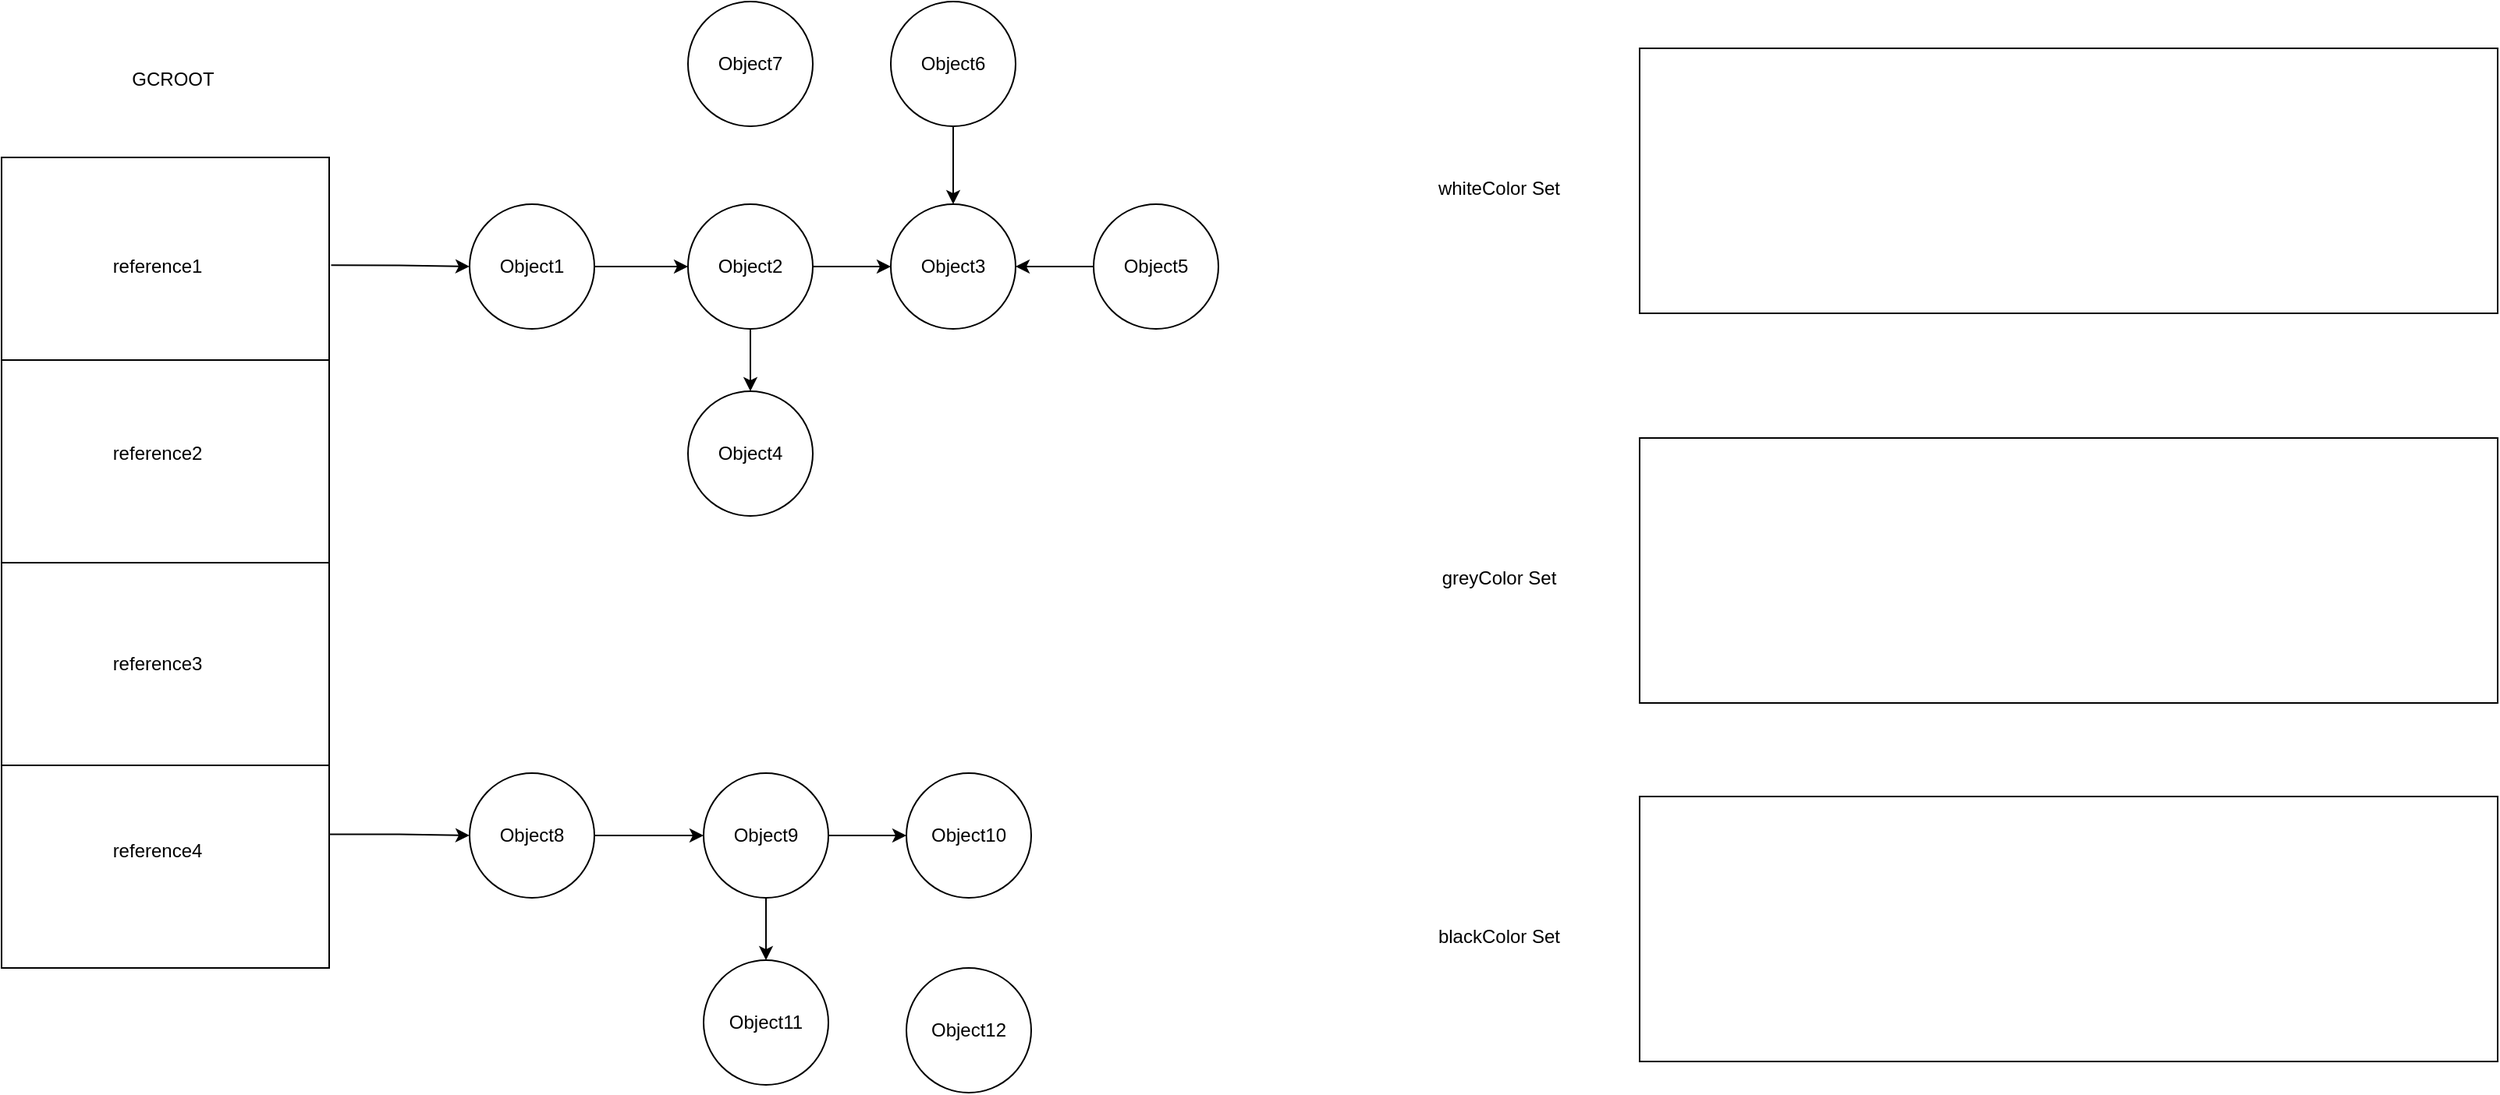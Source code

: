 <mxfile version="20.2.6" type="github">
  <diagram id="Cr7j9bII9cDx7bVzwEN_" name="第 1 页">
    <mxGraphModel dx="2062" dy="1122" grid="1" gridSize="10" guides="1" tooltips="1" connect="1" arrows="1" fold="1" page="1" pageScale="1" pageWidth="827" pageHeight="1169" math="0" shadow="0">
      <root>
        <mxCell id="0" />
        <mxCell id="1" parent="0" />
        <mxCell id="EFlkV4-VRsSRIpyNFtT4-50" style="edgeStyle=orthogonalEdgeStyle;rounded=0;orthogonalLoop=1;jettySize=auto;html=1;entryX=0;entryY=0.5;entryDx=0;entryDy=0;fontColor=#FFFFFF;exitX=1.006;exitY=0.133;exitDx=0;exitDy=0;exitPerimeter=0;" edge="1" parent="1" source="EFlkV4-VRsSRIpyNFtT4-1" target="EFlkV4-VRsSRIpyNFtT4-13">
          <mxGeometry relative="1" as="geometry" />
        </mxCell>
        <mxCell id="EFlkV4-VRsSRIpyNFtT4-51" style="edgeStyle=orthogonalEdgeStyle;rounded=0;orthogonalLoop=1;jettySize=auto;html=1;entryX=0;entryY=0.5;entryDx=0;entryDy=0;fontColor=#FFFFFF;exitX=1.002;exitY=0.835;exitDx=0;exitDy=0;exitPerimeter=0;" edge="1" parent="1" source="EFlkV4-VRsSRIpyNFtT4-1" target="EFlkV4-VRsSRIpyNFtT4-29">
          <mxGeometry relative="1" as="geometry" />
        </mxCell>
        <mxCell id="EFlkV4-VRsSRIpyNFtT4-1" value="" style="rounded=0;whiteSpace=wrap;html=1;" vertex="1" parent="1">
          <mxGeometry x="60" y="200" width="210" height="520" as="geometry" />
        </mxCell>
        <mxCell id="EFlkV4-VRsSRIpyNFtT4-2" value="GCROOT" style="text;html=1;strokeColor=none;fillColor=none;align=center;verticalAlign=middle;whiteSpace=wrap;rounded=0;" vertex="1" parent="1">
          <mxGeometry x="110" y="130" width="120" height="40" as="geometry" />
        </mxCell>
        <mxCell id="EFlkV4-VRsSRIpyNFtT4-3" value="" style="endArrow=none;html=1;rounded=0;exitX=0;exitY=0.25;exitDx=0;exitDy=0;entryX=1;entryY=0.25;entryDx=0;entryDy=0;" edge="1" parent="1" source="EFlkV4-VRsSRIpyNFtT4-1" target="EFlkV4-VRsSRIpyNFtT4-1">
          <mxGeometry width="50" height="50" relative="1" as="geometry">
            <mxPoint x="390" y="600" as="sourcePoint" />
            <mxPoint x="440" y="550" as="targetPoint" />
          </mxGeometry>
        </mxCell>
        <mxCell id="EFlkV4-VRsSRIpyNFtT4-9" value="" style="endArrow=none;html=1;rounded=0;exitX=0;exitY=0.5;exitDx=0;exitDy=0;entryX=1;entryY=0.5;entryDx=0;entryDy=0;" edge="1" parent="1" source="EFlkV4-VRsSRIpyNFtT4-1" target="EFlkV4-VRsSRIpyNFtT4-1">
          <mxGeometry width="50" height="50" relative="1" as="geometry">
            <mxPoint x="390" y="600" as="sourcePoint" />
            <mxPoint x="440" y="550" as="targetPoint" />
          </mxGeometry>
        </mxCell>
        <mxCell id="EFlkV4-VRsSRIpyNFtT4-12" value="" style="endArrow=none;html=1;rounded=0;exitX=0;exitY=0.75;exitDx=0;exitDy=0;entryX=1;entryY=0.75;entryDx=0;entryDy=0;" edge="1" parent="1" source="EFlkV4-VRsSRIpyNFtT4-1" target="EFlkV4-VRsSRIpyNFtT4-1">
          <mxGeometry width="50" height="50" relative="1" as="geometry">
            <mxPoint x="390" y="600" as="sourcePoint" />
            <mxPoint x="440" y="550" as="targetPoint" />
          </mxGeometry>
        </mxCell>
        <UserObject label="Object1" tags="" id="EFlkV4-VRsSRIpyNFtT4-13">
          <mxCell style="ellipse;whiteSpace=wrap;html=1;aspect=fixed;fillColor=#FFFFFF;" vertex="1" parent="1">
            <mxGeometry x="360" y="230" width="80" height="80" as="geometry" />
          </mxCell>
        </UserObject>
        <mxCell id="EFlkV4-VRsSRIpyNFtT4-14" value="Object2" style="ellipse;whiteSpace=wrap;html=1;aspect=fixed;" vertex="1" parent="1">
          <mxGeometry x="500" y="230" width="80" height="80" as="geometry" />
        </mxCell>
        <mxCell id="EFlkV4-VRsSRIpyNFtT4-15" value="Object3" style="ellipse;whiteSpace=wrap;html=1;aspect=fixed;" vertex="1" parent="1">
          <mxGeometry x="630" y="230" width="80" height="80" as="geometry" />
        </mxCell>
        <mxCell id="EFlkV4-VRsSRIpyNFtT4-16" value="Object5" style="ellipse;whiteSpace=wrap;html=1;aspect=fixed;" vertex="1" parent="1">
          <mxGeometry x="760" y="230" width="80" height="80" as="geometry" />
        </mxCell>
        <mxCell id="EFlkV4-VRsSRIpyNFtT4-18" value="" style="endArrow=classic;html=1;rounded=0;entryX=0;entryY=0.5;entryDx=0;entryDy=0;" edge="1" parent="1" target="EFlkV4-VRsSRIpyNFtT4-14">
          <mxGeometry width="50" height="50" relative="1" as="geometry">
            <mxPoint x="440" y="270" as="sourcePoint" />
            <mxPoint x="390" y="350" as="targetPoint" />
          </mxGeometry>
        </mxCell>
        <mxCell id="EFlkV4-VRsSRIpyNFtT4-19" value="" style="endArrow=classic;html=1;rounded=0;exitX=1;exitY=0.5;exitDx=0;exitDy=0;entryX=0;entryY=0.5;entryDx=0;entryDy=0;" edge="1" parent="1" source="EFlkV4-VRsSRIpyNFtT4-14" target="EFlkV4-VRsSRIpyNFtT4-15">
          <mxGeometry width="50" height="50" relative="1" as="geometry">
            <mxPoint x="440" y="270" as="sourcePoint" />
            <mxPoint x="390" y="350" as="targetPoint" />
          </mxGeometry>
        </mxCell>
        <mxCell id="EFlkV4-VRsSRIpyNFtT4-20" value="" style="endArrow=classic;html=1;rounded=0;entryX=1;entryY=0.5;entryDx=0;entryDy=0;exitX=0;exitY=0.5;exitDx=0;exitDy=0;" edge="1" parent="1" source="EFlkV4-VRsSRIpyNFtT4-16" target="EFlkV4-VRsSRIpyNFtT4-15">
          <mxGeometry width="50" height="50" relative="1" as="geometry">
            <mxPoint x="750" y="310" as="sourcePoint" />
            <mxPoint x="800" y="260" as="targetPoint" />
          </mxGeometry>
        </mxCell>
        <mxCell id="EFlkV4-VRsSRIpyNFtT4-21" value="Object4" style="ellipse;whiteSpace=wrap;html=1;aspect=fixed;" vertex="1" parent="1">
          <mxGeometry x="500" y="350" width="80" height="80" as="geometry" />
        </mxCell>
        <mxCell id="EFlkV4-VRsSRIpyNFtT4-22" value="" style="endArrow=classic;html=1;rounded=0;exitX=0.5;exitY=1;exitDx=0;exitDy=0;entryX=0.5;entryY=0;entryDx=0;entryDy=0;" edge="1" parent="1" source="EFlkV4-VRsSRIpyNFtT4-14" target="EFlkV4-VRsSRIpyNFtT4-21">
          <mxGeometry width="50" height="50" relative="1" as="geometry">
            <mxPoint x="440" y="270" as="sourcePoint" />
            <mxPoint x="390" y="350" as="targetPoint" />
          </mxGeometry>
        </mxCell>
        <mxCell id="EFlkV4-VRsSRIpyNFtT4-23" value="reference1" style="text;html=1;strokeColor=none;fillColor=none;align=center;verticalAlign=middle;whiteSpace=wrap;rounded=0;" vertex="1" parent="1">
          <mxGeometry x="130" y="255" width="60" height="30" as="geometry" />
        </mxCell>
        <mxCell id="EFlkV4-VRsSRIpyNFtT4-24" value="reference2" style="text;html=1;strokeColor=none;fillColor=none;align=center;verticalAlign=middle;whiteSpace=wrap;rounded=0;" vertex="1" parent="1">
          <mxGeometry x="130" y="375" width="60" height="30" as="geometry" />
        </mxCell>
        <mxCell id="EFlkV4-VRsSRIpyNFtT4-25" value="reference3" style="text;html=1;strokeColor=none;fillColor=none;align=center;verticalAlign=middle;whiteSpace=wrap;rounded=0;" vertex="1" parent="1">
          <mxGeometry x="130" y="510" width="60" height="30" as="geometry" />
        </mxCell>
        <mxCell id="EFlkV4-VRsSRIpyNFtT4-26" value="reference4" style="text;html=1;strokeColor=none;fillColor=none;align=center;verticalAlign=middle;whiteSpace=wrap;rounded=0;" vertex="1" parent="1">
          <mxGeometry x="130" y="630" width="60" height="30" as="geometry" />
        </mxCell>
        <mxCell id="EFlkV4-VRsSRIpyNFtT4-27" value="Object6" style="ellipse;whiteSpace=wrap;html=1;aspect=fixed;" vertex="1" parent="1">
          <mxGeometry x="630" y="100" width="80" height="80" as="geometry" />
        </mxCell>
        <mxCell id="EFlkV4-VRsSRIpyNFtT4-28" value="" style="endArrow=classic;html=1;rounded=0;exitX=0.5;exitY=1;exitDx=0;exitDy=0;entryX=0.5;entryY=0;entryDx=0;entryDy=0;" edge="1" parent="1" source="EFlkV4-VRsSRIpyNFtT4-27" target="EFlkV4-VRsSRIpyNFtT4-15">
          <mxGeometry width="50" height="50" relative="1" as="geometry">
            <mxPoint x="440" y="270" as="sourcePoint" />
            <mxPoint x="390" y="350" as="targetPoint" />
          </mxGeometry>
        </mxCell>
        <mxCell id="EFlkV4-VRsSRIpyNFtT4-29" value="Object8" style="ellipse;whiteSpace=wrap;html=1;aspect=fixed;fillColor=#FFFFFF;" vertex="1" parent="1">
          <mxGeometry x="360" y="595" width="80" height="80" as="geometry" />
        </mxCell>
        <mxCell id="EFlkV4-VRsSRIpyNFtT4-30" value="Object9" style="ellipse;whiteSpace=wrap;html=1;aspect=fixed;" vertex="1" parent="1">
          <mxGeometry x="510" y="595" width="80" height="80" as="geometry" />
        </mxCell>
        <mxCell id="EFlkV4-VRsSRIpyNFtT4-31" value="Object10" style="ellipse;whiteSpace=wrap;html=1;aspect=fixed;" vertex="1" parent="1">
          <mxGeometry x="640" y="595" width="80" height="80" as="geometry" />
        </mxCell>
        <mxCell id="EFlkV4-VRsSRIpyNFtT4-33" value="" style="endArrow=classic;html=1;rounded=0;entryX=0;entryY=0.5;entryDx=0;entryDy=0;exitX=1;exitY=0.5;exitDx=0;exitDy=0;" edge="1" target="EFlkV4-VRsSRIpyNFtT4-30" parent="1" source="EFlkV4-VRsSRIpyNFtT4-29">
          <mxGeometry width="50" height="50" relative="1" as="geometry">
            <mxPoint x="450.0" y="635" as="sourcePoint" />
            <mxPoint x="400" y="715" as="targetPoint" />
          </mxGeometry>
        </mxCell>
        <mxCell id="EFlkV4-VRsSRIpyNFtT4-34" value="" style="endArrow=classic;html=1;rounded=0;exitX=1;exitY=0.5;exitDx=0;exitDy=0;entryX=0;entryY=0.5;entryDx=0;entryDy=0;" edge="1" source="EFlkV4-VRsSRIpyNFtT4-30" target="EFlkV4-VRsSRIpyNFtT4-31" parent="1">
          <mxGeometry width="50" height="50" relative="1" as="geometry">
            <mxPoint x="450" y="635" as="sourcePoint" />
            <mxPoint x="400" y="715" as="targetPoint" />
          </mxGeometry>
        </mxCell>
        <mxCell id="EFlkV4-VRsSRIpyNFtT4-36" value="Object11" style="ellipse;whiteSpace=wrap;html=1;aspect=fixed;" vertex="1" parent="1">
          <mxGeometry x="510" y="715" width="80" height="80" as="geometry" />
        </mxCell>
        <mxCell id="EFlkV4-VRsSRIpyNFtT4-37" value="" style="endArrow=classic;html=1;rounded=0;exitX=0.5;exitY=1;exitDx=0;exitDy=0;entryX=0.5;entryY=0;entryDx=0;entryDy=0;" edge="1" source="EFlkV4-VRsSRIpyNFtT4-30" target="EFlkV4-VRsSRIpyNFtT4-36" parent="1">
          <mxGeometry width="50" height="50" relative="1" as="geometry">
            <mxPoint x="450" y="635" as="sourcePoint" />
            <mxPoint x="400" y="715" as="targetPoint" />
          </mxGeometry>
        </mxCell>
        <mxCell id="EFlkV4-VRsSRIpyNFtT4-55" value="Object7" style="ellipse;whiteSpace=wrap;html=1;aspect=fixed;" vertex="1" parent="1">
          <mxGeometry x="500" y="100" width="80" height="80" as="geometry" />
        </mxCell>
        <mxCell id="EFlkV4-VRsSRIpyNFtT4-56" value="Object12" style="ellipse;whiteSpace=wrap;html=1;aspect=fixed;" vertex="1" parent="1">
          <mxGeometry x="640" y="720" width="80" height="80" as="geometry" />
        </mxCell>
        <mxCell id="EFlkV4-VRsSRIpyNFtT4-57" value="1" parent="0" />
        <mxCell id="7y2IVXiCT3fkO6kbBhhC-1" value="" style="rounded=0;whiteSpace=wrap;html=1;fontColor=#FFFFFF;fillColor=#FFFFFF;" vertex="1" parent="EFlkV4-VRsSRIpyNFtT4-57">
          <mxGeometry x="1110" y="130" width="550" height="170" as="geometry" />
        </mxCell>
        <mxCell id="7y2IVXiCT3fkO6kbBhhC-2" value="whiteColor Set" style="text;html=1;strokeColor=none;fillColor=none;align=center;verticalAlign=middle;whiteSpace=wrap;rounded=0;" vertex="1" parent="EFlkV4-VRsSRIpyNFtT4-57">
          <mxGeometry x="960" y="200" width="120" height="40" as="geometry" />
        </mxCell>
        <mxCell id="7y2IVXiCT3fkO6kbBhhC-3" value="" style="rounded=0;whiteSpace=wrap;html=1;fontColor=#FFFFFF;fillColor=#FFFFFF;" vertex="1" parent="EFlkV4-VRsSRIpyNFtT4-57">
          <mxGeometry x="1110" y="380" width="550" height="170" as="geometry" />
        </mxCell>
        <mxCell id="7y2IVXiCT3fkO6kbBhhC-4" value="greyColor Set" style="text;html=1;strokeColor=none;fillColor=none;align=center;verticalAlign=middle;whiteSpace=wrap;rounded=0;" vertex="1" parent="EFlkV4-VRsSRIpyNFtT4-57">
          <mxGeometry x="960" y="450" width="120" height="40" as="geometry" />
        </mxCell>
        <mxCell id="7y2IVXiCT3fkO6kbBhhC-5" value="" style="rounded=0;whiteSpace=wrap;html=1;fontColor=#FFFFFF;fillColor=#FFFFFF;" vertex="1" parent="EFlkV4-VRsSRIpyNFtT4-57">
          <mxGeometry x="1110" y="610" width="550" height="170" as="geometry" />
        </mxCell>
        <mxCell id="7y2IVXiCT3fkO6kbBhhC-6" value="blackColor Set" style="text;html=1;strokeColor=none;fillColor=none;align=center;verticalAlign=middle;whiteSpace=wrap;rounded=0;" vertex="1" parent="EFlkV4-VRsSRIpyNFtT4-57">
          <mxGeometry x="960" y="680" width="120" height="40" as="geometry" />
        </mxCell>
      </root>
    </mxGraphModel>
  </diagram>
</mxfile>
